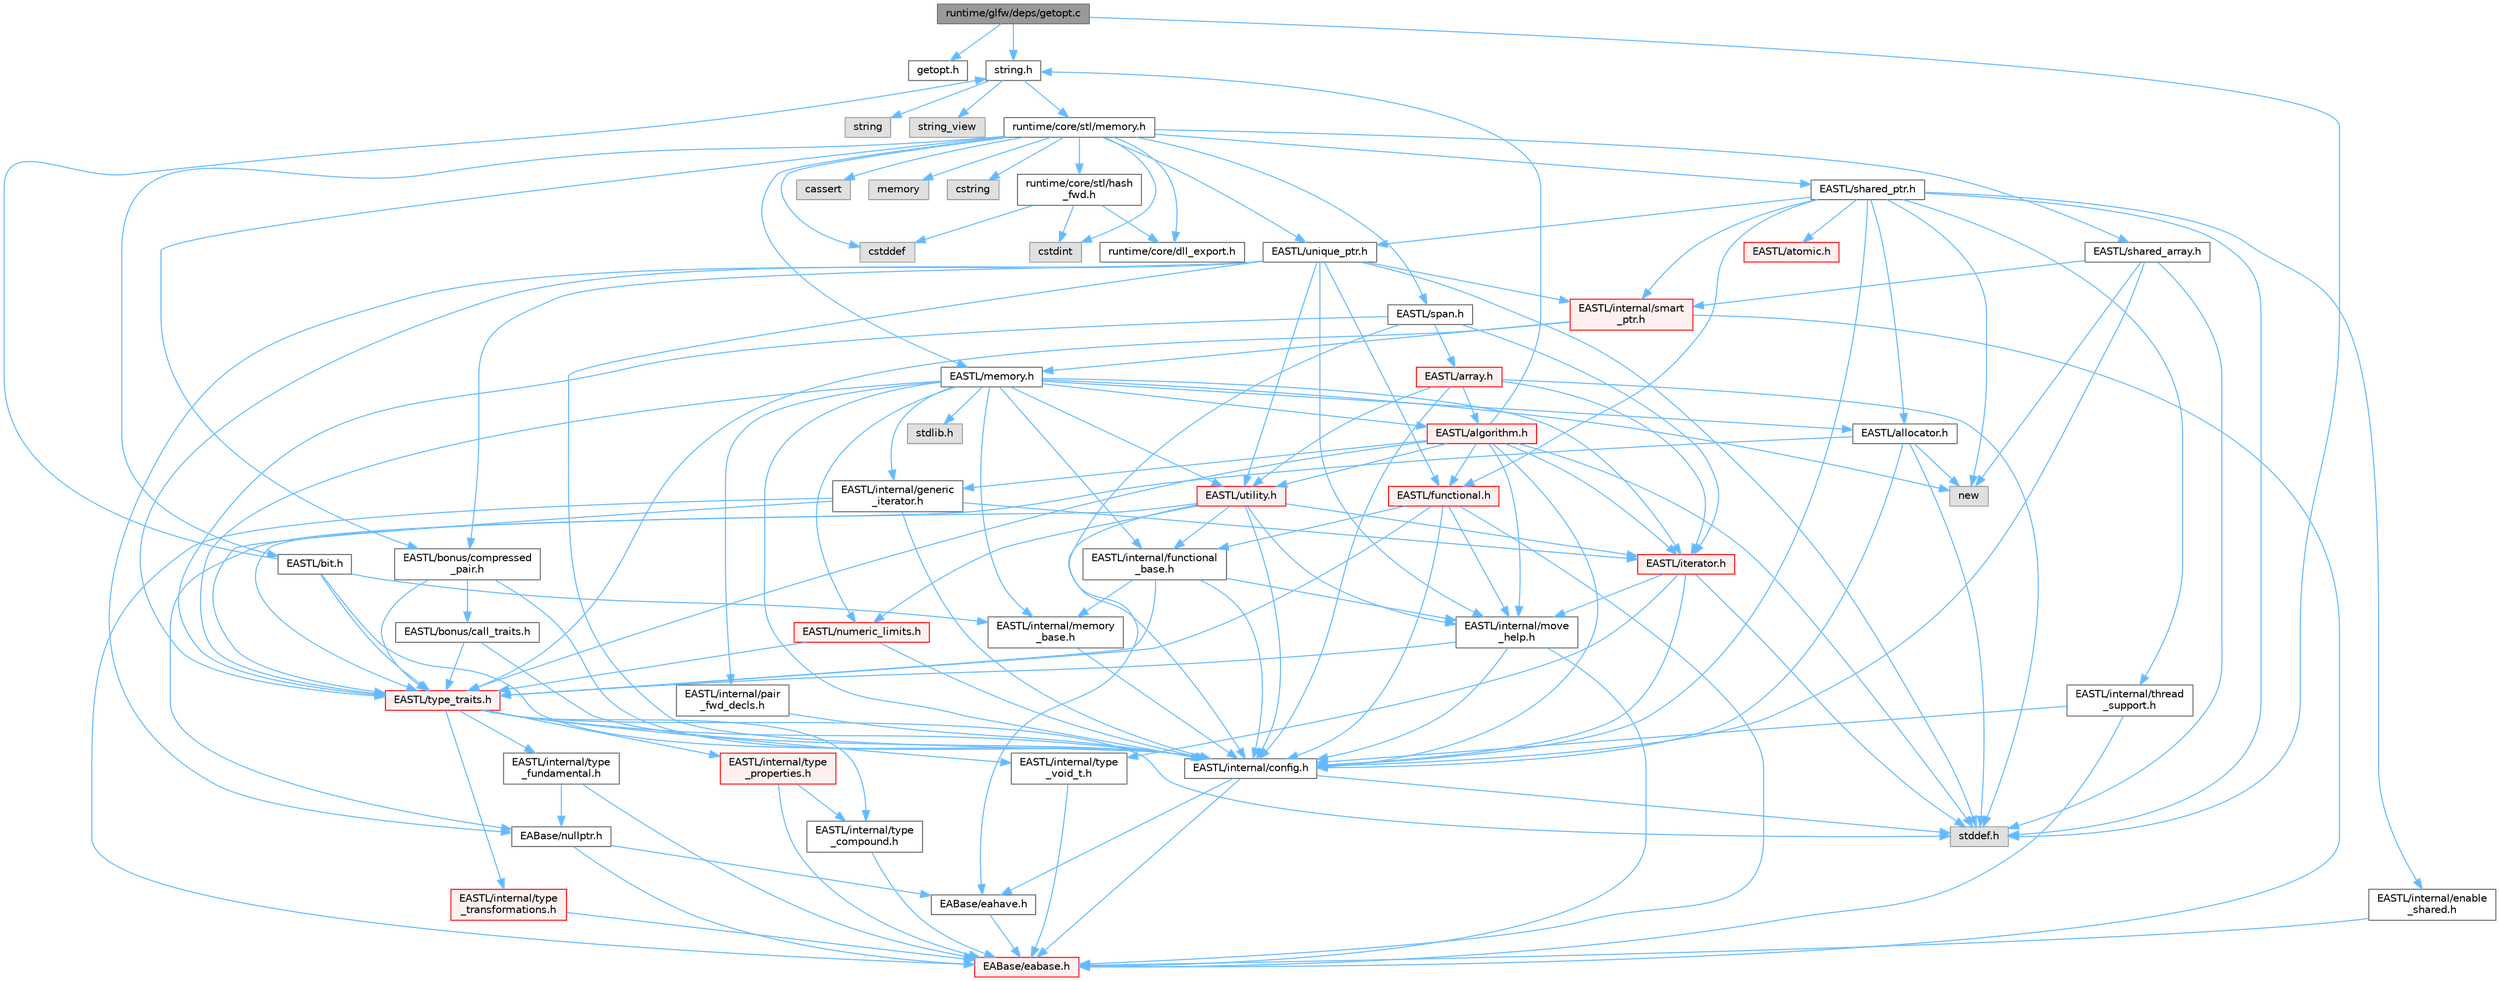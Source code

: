 digraph "runtime/glfw/deps/getopt.c"
{
 // LATEX_PDF_SIZE
  bgcolor="transparent";
  edge [fontname=Helvetica,fontsize=10,labelfontname=Helvetica,labelfontsize=10];
  node [fontname=Helvetica,fontsize=10,shape=box,height=0.2,width=0.4];
  Node1 [id="Node000001",label="runtime/glfw/deps/getopt.c",height=0.2,width=0.4,color="gray40", fillcolor="grey60", style="filled", fontcolor="black",tooltip=" "];
  Node1 -> Node2 [id="edge1_Node000001_Node000002",color="steelblue1",style="solid",tooltip=" "];
  Node2 [id="Node000002",label="getopt.h",height=0.2,width=0.4,color="grey40", fillcolor="white", style="filled",URL="$getopt_8h.html",tooltip=" "];
  Node1 -> Node3 [id="edge2_Node000001_Node000003",color="steelblue1",style="solid",tooltip=" "];
  Node3 [id="Node000003",label="stddef.h",height=0.2,width=0.4,color="grey60", fillcolor="#E0E0E0", style="filled",tooltip=" "];
  Node1 -> Node4 [id="edge3_Node000001_Node000004",color="steelblue1",style="solid",tooltip=" "];
  Node4 [id="Node000004",label="string.h",height=0.2,width=0.4,color="grey40", fillcolor="white", style="filled",URL="$string_8h.html",tooltip=" "];
  Node4 -> Node5 [id="edge4_Node000004_Node000005",color="steelblue1",style="solid",tooltip=" "];
  Node5 [id="Node000005",label="string",height=0.2,width=0.4,color="grey60", fillcolor="#E0E0E0", style="filled",tooltip=" "];
  Node4 -> Node6 [id="edge5_Node000004_Node000006",color="steelblue1",style="solid",tooltip=" "];
  Node6 [id="Node000006",label="string_view",height=0.2,width=0.4,color="grey60", fillcolor="#E0E0E0", style="filled",tooltip=" "];
  Node4 -> Node7 [id="edge6_Node000004_Node000007",color="steelblue1",style="solid",tooltip=" "];
  Node7 [id="Node000007",label="runtime/core/stl/memory.h",height=0.2,width=0.4,color="grey40", fillcolor="white", style="filled",URL="$core_2stl_2memory_8h.html",tooltip=" "];
  Node7 -> Node8 [id="edge7_Node000007_Node000008",color="steelblue1",style="solid",tooltip=" "];
  Node8 [id="Node000008",label="cstddef",height=0.2,width=0.4,color="grey60", fillcolor="#E0E0E0", style="filled",tooltip=" "];
  Node7 -> Node9 [id="edge8_Node000007_Node000009",color="steelblue1",style="solid",tooltip=" "];
  Node9 [id="Node000009",label="cstdint",height=0.2,width=0.4,color="grey60", fillcolor="#E0E0E0", style="filled",tooltip=" "];
  Node7 -> Node10 [id="edge9_Node000007_Node000010",color="steelblue1",style="solid",tooltip=" "];
  Node10 [id="Node000010",label="cassert",height=0.2,width=0.4,color="grey60", fillcolor="#E0E0E0", style="filled",tooltip=" "];
  Node7 -> Node11 [id="edge10_Node000007_Node000011",color="steelblue1",style="solid",tooltip=" "];
  Node11 [id="Node000011",label="memory",height=0.2,width=0.4,color="grey60", fillcolor="#E0E0E0", style="filled",tooltip=" "];
  Node7 -> Node12 [id="edge11_Node000007_Node000012",color="steelblue1",style="solid",tooltip=" "];
  Node12 [id="Node000012",label="cstring",height=0.2,width=0.4,color="grey60", fillcolor="#E0E0E0", style="filled",tooltip=" "];
  Node7 -> Node13 [id="edge12_Node000007_Node000013",color="steelblue1",style="solid",tooltip=" "];
  Node13 [id="Node000013",label="EASTL/bit.h",height=0.2,width=0.4,color="grey40", fillcolor="white", style="filled",URL="$bit_8h.html",tooltip=" "];
  Node13 -> Node14 [id="edge13_Node000013_Node000014",color="steelblue1",style="solid",tooltip=" "];
  Node14 [id="Node000014",label="EASTL/internal/config.h",height=0.2,width=0.4,color="grey40", fillcolor="white", style="filled",URL="$config_8h.html",tooltip=" "];
  Node14 -> Node15 [id="edge14_Node000014_Node000015",color="steelblue1",style="solid",tooltip=" "];
  Node15 [id="Node000015",label="EABase/eabase.h",height=0.2,width=0.4,color="red", fillcolor="#FFF0F0", style="filled",URL="$eabase_8h.html",tooltip=" "];
  Node14 -> Node21 [id="edge15_Node000014_Node000021",color="steelblue1",style="solid",tooltip=" "];
  Node21 [id="Node000021",label="EABase/eahave.h",height=0.2,width=0.4,color="grey40", fillcolor="white", style="filled",URL="$eahave_8h.html",tooltip=" "];
  Node21 -> Node15 [id="edge16_Node000021_Node000015",color="steelblue1",style="solid",tooltip=" "];
  Node14 -> Node3 [id="edge17_Node000014_Node000003",color="steelblue1",style="solid",tooltip=" "];
  Node13 -> Node22 [id="edge18_Node000013_Node000022",color="steelblue1",style="solid",tooltip=" "];
  Node22 [id="Node000022",label="EASTL/internal/memory\l_base.h",height=0.2,width=0.4,color="grey40", fillcolor="white", style="filled",URL="$memory__base_8h.html",tooltip=" "];
  Node22 -> Node14 [id="edge19_Node000022_Node000014",color="steelblue1",style="solid",tooltip=" "];
  Node13 -> Node23 [id="edge20_Node000013_Node000023",color="steelblue1",style="solid",tooltip=" "];
  Node23 [id="Node000023",label="EASTL/type_traits.h",height=0.2,width=0.4,color="red", fillcolor="#FFF0F0", style="filled",URL="$_e_a_s_t_l_2include_2_e_a_s_t_l_2type__traits_8h.html",tooltip=" "];
  Node23 -> Node14 [id="edge21_Node000023_Node000014",color="steelblue1",style="solid",tooltip=" "];
  Node23 -> Node3 [id="edge22_Node000023_Node000003",color="steelblue1",style="solid",tooltip=" "];
  Node23 -> Node24 [id="edge23_Node000023_Node000024",color="steelblue1",style="solid",tooltip=" "];
  Node24 [id="Node000024",label="EASTL/internal/type\l_fundamental.h",height=0.2,width=0.4,color="grey40", fillcolor="white", style="filled",URL="$type__fundamental_8h.html",tooltip=" "];
  Node24 -> Node15 [id="edge24_Node000024_Node000015",color="steelblue1",style="solid",tooltip=" "];
  Node24 -> Node25 [id="edge25_Node000024_Node000025",color="steelblue1",style="solid",tooltip=" "];
  Node25 [id="Node000025",label="EABase/nullptr.h",height=0.2,width=0.4,color="grey40", fillcolor="white", style="filled",URL="$nullptr_8h.html",tooltip=" "];
  Node25 -> Node15 [id="edge26_Node000025_Node000015",color="steelblue1",style="solid",tooltip=" "];
  Node25 -> Node21 [id="edge27_Node000025_Node000021",color="steelblue1",style="solid",tooltip=" "];
  Node23 -> Node26 [id="edge28_Node000023_Node000026",color="steelblue1",style="solid",tooltip=" "];
  Node26 [id="Node000026",label="EASTL/internal/type\l_transformations.h",height=0.2,width=0.4,color="red", fillcolor="#FFF0F0", style="filled",URL="$type__transformations_8h.html",tooltip=" "];
  Node26 -> Node15 [id="edge29_Node000026_Node000015",color="steelblue1",style="solid",tooltip=" "];
  Node23 -> Node28 [id="edge30_Node000023_Node000028",color="steelblue1",style="solid",tooltip=" "];
  Node28 [id="Node000028",label="EASTL/internal/type\l_void_t.h",height=0.2,width=0.4,color="grey40", fillcolor="white", style="filled",URL="$type__void__t_8h.html",tooltip=" "];
  Node28 -> Node15 [id="edge31_Node000028_Node000015",color="steelblue1",style="solid",tooltip=" "];
  Node23 -> Node29 [id="edge32_Node000023_Node000029",color="steelblue1",style="solid",tooltip=" "];
  Node29 [id="Node000029",label="EASTL/internal/type\l_properties.h",height=0.2,width=0.4,color="red", fillcolor="#FFF0F0", style="filled",URL="$type__properties_8h.html",tooltip=" "];
  Node29 -> Node15 [id="edge33_Node000029_Node000015",color="steelblue1",style="solid",tooltip=" "];
  Node29 -> Node30 [id="edge34_Node000029_Node000030",color="steelblue1",style="solid",tooltip=" "];
  Node30 [id="Node000030",label="EASTL/internal/type\l_compound.h",height=0.2,width=0.4,color="grey40", fillcolor="white", style="filled",URL="$type__compound_8h.html",tooltip=" "];
  Node30 -> Node15 [id="edge35_Node000030_Node000015",color="steelblue1",style="solid",tooltip=" "];
  Node23 -> Node30 [id="edge36_Node000023_Node000030",color="steelblue1",style="solid",tooltip=" "];
  Node13 -> Node4 [id="edge37_Node000013_Node000004",color="steelblue1",style="solid",tooltip=" "];
  Node7 -> Node33 [id="edge38_Node000007_Node000033",color="steelblue1",style="solid",tooltip=" "];
  Node33 [id="Node000033",label="EASTL/memory.h",height=0.2,width=0.4,color="grey40", fillcolor="white", style="filled",URL="$_e_a_s_t_l_2include_2_e_a_s_t_l_2memory_8h.html",tooltip=" "];
  Node33 -> Node14 [id="edge39_Node000033_Node000014",color="steelblue1",style="solid",tooltip=" "];
  Node33 -> Node22 [id="edge40_Node000033_Node000022",color="steelblue1",style="solid",tooltip=" "];
  Node33 -> Node34 [id="edge41_Node000033_Node000034",color="steelblue1",style="solid",tooltip=" "];
  Node34 [id="Node000034",label="EASTL/internal/generic\l_iterator.h",height=0.2,width=0.4,color="grey40", fillcolor="white", style="filled",URL="$generic__iterator_8h.html",tooltip=" "];
  Node34 -> Node15 [id="edge42_Node000034_Node000015",color="steelblue1",style="solid",tooltip=" "];
  Node34 -> Node14 [id="edge43_Node000034_Node000014",color="steelblue1",style="solid",tooltip=" "];
  Node34 -> Node35 [id="edge44_Node000034_Node000035",color="steelblue1",style="solid",tooltip=" "];
  Node35 [id="Node000035",label="EASTL/iterator.h",height=0.2,width=0.4,color="red", fillcolor="#FFF0F0", style="filled",URL="$_e_a_s_t_l_2include_2_e_a_s_t_l_2iterator_8h.html",tooltip=" "];
  Node35 -> Node14 [id="edge45_Node000035_Node000014",color="steelblue1",style="solid",tooltip=" "];
  Node35 -> Node36 [id="edge46_Node000035_Node000036",color="steelblue1",style="solid",tooltip=" "];
  Node36 [id="Node000036",label="EASTL/internal/move\l_help.h",height=0.2,width=0.4,color="grey40", fillcolor="white", style="filled",URL="$move__help_8h.html",tooltip=" "];
  Node36 -> Node15 [id="edge47_Node000036_Node000015",color="steelblue1",style="solid",tooltip=" "];
  Node36 -> Node14 [id="edge48_Node000036_Node000014",color="steelblue1",style="solid",tooltip=" "];
  Node36 -> Node23 [id="edge49_Node000036_Node000023",color="steelblue1",style="solid",tooltip=" "];
  Node35 -> Node28 [id="edge50_Node000035_Node000028",color="steelblue1",style="solid",tooltip=" "];
  Node35 -> Node3 [id="edge51_Node000035_Node000003",color="steelblue1",style="solid",tooltip=" "];
  Node34 -> Node23 [id="edge52_Node000034_Node000023",color="steelblue1",style="solid",tooltip=" "];
  Node33 -> Node38 [id="edge53_Node000033_Node000038",color="steelblue1",style="solid",tooltip=" "];
  Node38 [id="Node000038",label="EASTL/internal/pair\l_fwd_decls.h",height=0.2,width=0.4,color="grey40", fillcolor="white", style="filled",URL="$pair__fwd__decls_8h.html",tooltip=" "];
  Node38 -> Node14 [id="edge54_Node000038_Node000014",color="steelblue1",style="solid",tooltip=" "];
  Node33 -> Node39 [id="edge55_Node000033_Node000039",color="steelblue1",style="solid",tooltip=" "];
  Node39 [id="Node000039",label="EASTL/internal/functional\l_base.h",height=0.2,width=0.4,color="grey40", fillcolor="white", style="filled",URL="$functional__base_8h.html",tooltip=" "];
  Node39 -> Node14 [id="edge56_Node000039_Node000014",color="steelblue1",style="solid",tooltip=" "];
  Node39 -> Node22 [id="edge57_Node000039_Node000022",color="steelblue1",style="solid",tooltip=" "];
  Node39 -> Node36 [id="edge58_Node000039_Node000036",color="steelblue1",style="solid",tooltip=" "];
  Node39 -> Node23 [id="edge59_Node000039_Node000023",color="steelblue1",style="solid",tooltip=" "];
  Node33 -> Node40 [id="edge60_Node000033_Node000040",color="steelblue1",style="solid",tooltip=" "];
  Node40 [id="Node000040",label="EASTL/algorithm.h",height=0.2,width=0.4,color="red", fillcolor="#FFF0F0", style="filled",URL="$_e_a_s_t_l_2include_2_e_a_s_t_l_2algorithm_8h.html",tooltip=" "];
  Node40 -> Node14 [id="edge61_Node000040_Node000014",color="steelblue1",style="solid",tooltip=" "];
  Node40 -> Node23 [id="edge62_Node000040_Node000023",color="steelblue1",style="solid",tooltip=" "];
  Node40 -> Node36 [id="edge63_Node000040_Node000036",color="steelblue1",style="solid",tooltip=" "];
  Node40 -> Node35 [id="edge64_Node000040_Node000035",color="steelblue1",style="solid",tooltip=" "];
  Node40 -> Node43 [id="edge65_Node000040_Node000043",color="steelblue1",style="solid",tooltip=" "];
  Node43 [id="Node000043",label="EASTL/functional.h",height=0.2,width=0.4,color="red", fillcolor="#FFF0F0", style="filled",URL="$_e_a_s_t_l_2include_2_e_a_s_t_l_2functional_8h.html",tooltip=" "];
  Node43 -> Node15 [id="edge66_Node000043_Node000015",color="steelblue1",style="solid",tooltip=" "];
  Node43 -> Node14 [id="edge67_Node000043_Node000014",color="steelblue1",style="solid",tooltip=" "];
  Node43 -> Node36 [id="edge68_Node000043_Node000036",color="steelblue1",style="solid",tooltip=" "];
  Node43 -> Node23 [id="edge69_Node000043_Node000023",color="steelblue1",style="solid",tooltip=" "];
  Node43 -> Node39 [id="edge70_Node000043_Node000039",color="steelblue1",style="solid",tooltip=" "];
  Node40 -> Node50 [id="edge71_Node000040_Node000050",color="steelblue1",style="solid",tooltip=" "];
  Node50 [id="Node000050",label="EASTL/utility.h",height=0.2,width=0.4,color="red", fillcolor="#FFF0F0", style="filled",URL="$_e_a_s_t_l_2include_2_e_a_s_t_l_2utility_8h.html",tooltip=" "];
  Node50 -> Node14 [id="edge72_Node000050_Node000014",color="steelblue1",style="solid",tooltip=" "];
  Node50 -> Node23 [id="edge73_Node000050_Node000023",color="steelblue1",style="solid",tooltip=" "];
  Node50 -> Node35 [id="edge74_Node000050_Node000035",color="steelblue1",style="solid",tooltip=" "];
  Node50 -> Node51 [id="edge75_Node000050_Node000051",color="steelblue1",style="solid",tooltip=" "];
  Node51 [id="Node000051",label="EASTL/numeric_limits.h",height=0.2,width=0.4,color="red", fillcolor="#FFF0F0", style="filled",URL="$numeric__limits_8h.html",tooltip=" "];
  Node51 -> Node14 [id="edge76_Node000051_Node000014",color="steelblue1",style="solid",tooltip=" "];
  Node51 -> Node23 [id="edge77_Node000051_Node000023",color="steelblue1",style="solid",tooltip=" "];
  Node50 -> Node39 [id="edge78_Node000050_Node000039",color="steelblue1",style="solid",tooltip=" "];
  Node50 -> Node36 [id="edge79_Node000050_Node000036",color="steelblue1",style="solid",tooltip=" "];
  Node50 -> Node21 [id="edge80_Node000050_Node000021",color="steelblue1",style="solid",tooltip=" "];
  Node40 -> Node34 [id="edge81_Node000040_Node000034",color="steelblue1",style="solid",tooltip=" "];
  Node40 -> Node3 [id="edge82_Node000040_Node000003",color="steelblue1",style="solid",tooltip=" "];
  Node40 -> Node4 [id="edge83_Node000040_Node000004",color="steelblue1",style="solid",tooltip=" "];
  Node33 -> Node23 [id="edge84_Node000033_Node000023",color="steelblue1",style="solid",tooltip=" "];
  Node33 -> Node47 [id="edge85_Node000033_Node000047",color="steelblue1",style="solid",tooltip=" "];
  Node47 [id="Node000047",label="EASTL/allocator.h",height=0.2,width=0.4,color="grey40", fillcolor="white", style="filled",URL="$allocator_8h.html",tooltip=" "];
  Node47 -> Node14 [id="edge86_Node000047_Node000014",color="steelblue1",style="solid",tooltip=" "];
  Node47 -> Node25 [id="edge87_Node000047_Node000025",color="steelblue1",style="solid",tooltip=" "];
  Node47 -> Node3 [id="edge88_Node000047_Node000003",color="steelblue1",style="solid",tooltip=" "];
  Node47 -> Node48 [id="edge89_Node000047_Node000048",color="steelblue1",style="solid",tooltip=" "];
  Node48 [id="Node000048",label="new",height=0.2,width=0.4,color="grey60", fillcolor="#E0E0E0", style="filled",tooltip=" "];
  Node33 -> Node35 [id="edge90_Node000033_Node000035",color="steelblue1",style="solid",tooltip=" "];
  Node33 -> Node50 [id="edge91_Node000033_Node000050",color="steelblue1",style="solid",tooltip=" "];
  Node33 -> Node51 [id="edge92_Node000033_Node000051",color="steelblue1",style="solid",tooltip=" "];
  Node33 -> Node60 [id="edge93_Node000033_Node000060",color="steelblue1",style="solid",tooltip=" "];
  Node60 [id="Node000060",label="stdlib.h",height=0.2,width=0.4,color="grey60", fillcolor="#E0E0E0", style="filled",tooltip=" "];
  Node33 -> Node48 [id="edge94_Node000033_Node000048",color="steelblue1",style="solid",tooltip=" "];
  Node7 -> Node61 [id="edge95_Node000007_Node000061",color="steelblue1",style="solid",tooltip=" "];
  Node61 [id="Node000061",label="EASTL/shared_array.h",height=0.2,width=0.4,color="grey40", fillcolor="white", style="filled",URL="$shared__array_8h.html",tooltip=" "];
  Node61 -> Node14 [id="edge96_Node000061_Node000014",color="steelblue1",style="solid",tooltip=" "];
  Node61 -> Node62 [id="edge97_Node000061_Node000062",color="steelblue1",style="solid",tooltip=" "];
  Node62 [id="Node000062",label="EASTL/internal/smart\l_ptr.h",height=0.2,width=0.4,color="red", fillcolor="#FFF0F0", style="filled",URL="$smart__ptr_8h.html",tooltip=" "];
  Node62 -> Node15 [id="edge98_Node000062_Node000015",color="steelblue1",style="solid",tooltip=" "];
  Node62 -> Node33 [id="edge99_Node000062_Node000033",color="steelblue1",style="solid",tooltip=" "];
  Node62 -> Node23 [id="edge100_Node000062_Node000023",color="steelblue1",style="solid",tooltip=" "];
  Node61 -> Node48 [id="edge101_Node000061_Node000048",color="steelblue1",style="solid",tooltip=" "];
  Node61 -> Node3 [id="edge102_Node000061_Node000003",color="steelblue1",style="solid",tooltip=" "];
  Node7 -> Node64 [id="edge103_Node000007_Node000064",color="steelblue1",style="solid",tooltip=" "];
  Node64 [id="Node000064",label="EASTL/unique_ptr.h",height=0.2,width=0.4,color="grey40", fillcolor="white", style="filled",URL="$unique__ptr_8h.html",tooltip=" "];
  Node64 -> Node25 [id="edge104_Node000064_Node000025",color="steelblue1",style="solid",tooltip=" "];
  Node64 -> Node65 [id="edge105_Node000064_Node000065",color="steelblue1",style="solid",tooltip=" "];
  Node65 [id="Node000065",label="EASTL/bonus/compressed\l_pair.h",height=0.2,width=0.4,color="grey40", fillcolor="white", style="filled",URL="$compressed__pair_8h.html",tooltip=" "];
  Node65 -> Node14 [id="edge106_Node000065_Node000014",color="steelblue1",style="solid",tooltip=" "];
  Node65 -> Node23 [id="edge107_Node000065_Node000023",color="steelblue1",style="solid",tooltip=" "];
  Node65 -> Node66 [id="edge108_Node000065_Node000066",color="steelblue1",style="solid",tooltip=" "];
  Node66 [id="Node000066",label="EASTL/bonus/call_traits.h",height=0.2,width=0.4,color="grey40", fillcolor="white", style="filled",URL="$call__traits_8h.html",tooltip=" "];
  Node66 -> Node14 [id="edge109_Node000066_Node000014",color="steelblue1",style="solid",tooltip=" "];
  Node66 -> Node23 [id="edge110_Node000066_Node000023",color="steelblue1",style="solid",tooltip=" "];
  Node64 -> Node43 [id="edge111_Node000064_Node000043",color="steelblue1",style="solid",tooltip=" "];
  Node64 -> Node14 [id="edge112_Node000064_Node000014",color="steelblue1",style="solid",tooltip=" "];
  Node64 -> Node36 [id="edge113_Node000064_Node000036",color="steelblue1",style="solid",tooltip=" "];
  Node64 -> Node62 [id="edge114_Node000064_Node000062",color="steelblue1",style="solid",tooltip=" "];
  Node64 -> Node23 [id="edge115_Node000064_Node000023",color="steelblue1",style="solid",tooltip=" "];
  Node64 -> Node50 [id="edge116_Node000064_Node000050",color="steelblue1",style="solid",tooltip=" "];
  Node64 -> Node3 [id="edge117_Node000064_Node000003",color="steelblue1",style="solid",tooltip=" "];
  Node7 -> Node67 [id="edge118_Node000007_Node000067",color="steelblue1",style="solid",tooltip=" "];
  Node67 [id="Node000067",label="EASTL/shared_ptr.h",height=0.2,width=0.4,color="grey40", fillcolor="white", style="filled",URL="$shared__ptr_8h.html",tooltip=" "];
  Node67 -> Node14 [id="edge119_Node000067_Node000014",color="steelblue1",style="solid",tooltip=" "];
  Node67 -> Node62 [id="edge120_Node000067_Node000062",color="steelblue1",style="solid",tooltip=" "];
  Node67 -> Node68 [id="edge121_Node000067_Node000068",color="steelblue1",style="solid",tooltip=" "];
  Node68 [id="Node000068",label="EASTL/internal/thread\l_support.h",height=0.2,width=0.4,color="grey40", fillcolor="white", style="filled",URL="$thread__support_8h.html",tooltip=" "];
  Node68 -> Node15 [id="edge122_Node000068_Node000015",color="steelblue1",style="solid",tooltip=" "];
  Node68 -> Node14 [id="edge123_Node000068_Node000014",color="steelblue1",style="solid",tooltip=" "];
  Node67 -> Node64 [id="edge124_Node000067_Node000064",color="steelblue1",style="solid",tooltip=" "];
  Node67 -> Node43 [id="edge125_Node000067_Node000043",color="steelblue1",style="solid",tooltip=" "];
  Node67 -> Node47 [id="edge126_Node000067_Node000047",color="steelblue1",style="solid",tooltip=" "];
  Node67 -> Node69 [id="edge127_Node000067_Node000069",color="steelblue1",style="solid",tooltip=" "];
  Node69 [id="Node000069",label="EASTL/atomic.h",height=0.2,width=0.4,color="red", fillcolor="#FFF0F0", style="filled",URL="$_e_a_s_t_l_2include_2_e_a_s_t_l_2atomic_8h.html",tooltip=" "];
  Node67 -> Node48 [id="edge128_Node000067_Node000048",color="steelblue1",style="solid",tooltip=" "];
  Node67 -> Node3 [id="edge129_Node000067_Node000003",color="steelblue1",style="solid",tooltip=" "];
  Node67 -> Node146 [id="edge130_Node000067_Node000146",color="steelblue1",style="solid",tooltip=" "];
  Node146 [id="Node000146",label="EASTL/internal/enable\l_shared.h",height=0.2,width=0.4,color="grey40", fillcolor="white", style="filled",URL="$enable__shared_8h.html",tooltip=" "];
  Node146 -> Node15 [id="edge131_Node000146_Node000015",color="steelblue1",style="solid",tooltip=" "];
  Node7 -> Node147 [id="edge132_Node000007_Node000147",color="steelblue1",style="solid",tooltip=" "];
  Node147 [id="Node000147",label="EASTL/span.h",height=0.2,width=0.4,color="grey40", fillcolor="white", style="filled",URL="$span_8h.html",tooltip=" "];
  Node147 -> Node14 [id="edge133_Node000147_Node000014",color="steelblue1",style="solid",tooltip=" "];
  Node147 -> Node23 [id="edge134_Node000147_Node000023",color="steelblue1",style="solid",tooltip=" "];
  Node147 -> Node35 [id="edge135_Node000147_Node000035",color="steelblue1",style="solid",tooltip=" "];
  Node147 -> Node148 [id="edge136_Node000147_Node000148",color="steelblue1",style="solid",tooltip=" "];
  Node148 [id="Node000148",label="EASTL/array.h",height=0.2,width=0.4,color="red", fillcolor="#FFF0F0", style="filled",URL="$array_8h.html",tooltip=" "];
  Node148 -> Node14 [id="edge137_Node000148_Node000014",color="steelblue1",style="solid",tooltip=" "];
  Node148 -> Node35 [id="edge138_Node000148_Node000035",color="steelblue1",style="solid",tooltip=" "];
  Node148 -> Node40 [id="edge139_Node000148_Node000040",color="steelblue1",style="solid",tooltip=" "];
  Node148 -> Node50 [id="edge140_Node000148_Node000050",color="steelblue1",style="solid",tooltip=" "];
  Node148 -> Node3 [id="edge141_Node000148_Node000003",color="steelblue1",style="solid",tooltip=" "];
  Node7 -> Node65 [id="edge142_Node000007_Node000065",color="steelblue1",style="solid",tooltip=" "];
  Node7 -> Node150 [id="edge143_Node000007_Node000150",color="steelblue1",style="solid",tooltip=" "];
  Node150 [id="Node000150",label="runtime/core/dll_export.h",height=0.2,width=0.4,color="grey40", fillcolor="white", style="filled",URL="$dll__export_8h.html",tooltip=" "];
  Node7 -> Node151 [id="edge144_Node000007_Node000151",color="steelblue1",style="solid",tooltip=" "];
  Node151 [id="Node000151",label="runtime/core/stl/hash\l_fwd.h",height=0.2,width=0.4,color="grey40", fillcolor="white", style="filled",URL="$hash__fwd_8h.html",tooltip=" "];
  Node151 -> Node8 [id="edge145_Node000151_Node000008",color="steelblue1",style="solid",tooltip=" "];
  Node151 -> Node9 [id="edge146_Node000151_Node000009",color="steelblue1",style="solid",tooltip=" "];
  Node151 -> Node150 [id="edge147_Node000151_Node000150",color="steelblue1",style="solid",tooltip=" "];
}
